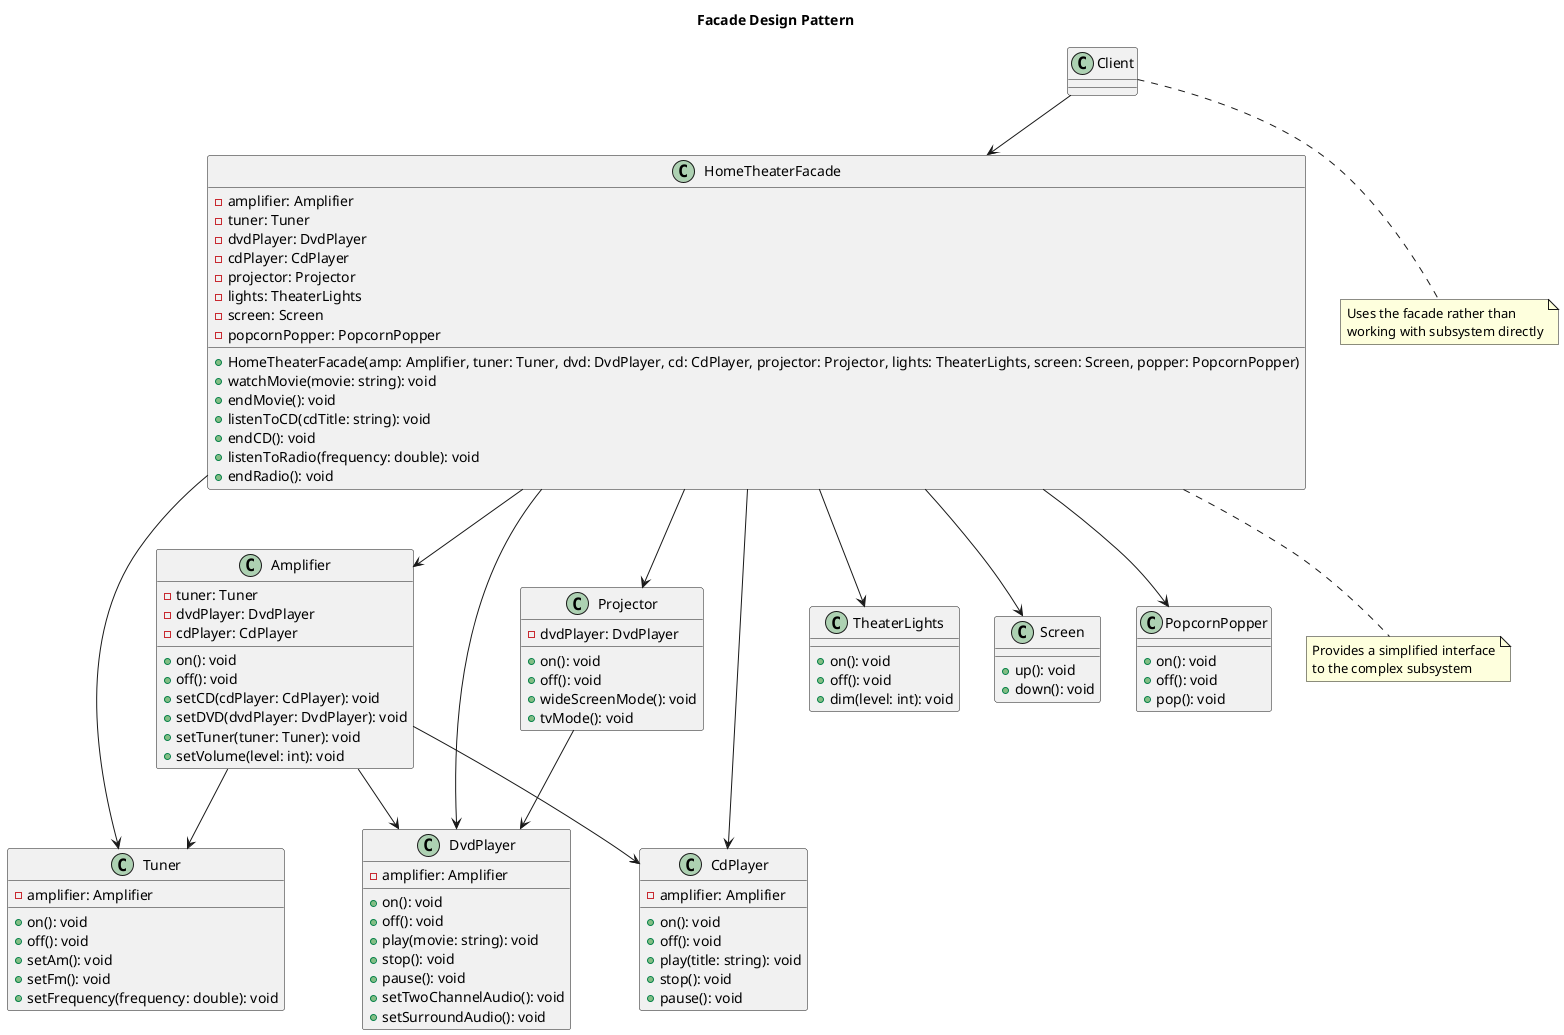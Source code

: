 @startuml Facade Pattern
' Description: Facade design pattern implementation for simplifying complex systems
' Tags: facade, design pattern, structural pattern

title Facade Design Pattern

class "HomeTheaterFacade" {
  -amplifier: Amplifier
  -tuner: Tuner
  -dvdPlayer: DvdPlayer
  -cdPlayer: CdPlayer
  -projector: Projector
  -lights: TheaterLights
  -screen: Screen
  -popcornPopper: PopcornPopper
  +HomeTheaterFacade(amp: Amplifier, tuner: Tuner, dvd: DvdPlayer, cd: CdPlayer, projector: Projector, lights: TheaterLights, screen: Screen, popper: PopcornPopper)
  +watchMovie(movie: string): void
  +endMovie(): void
  +listenToCD(cdTitle: string): void
  +endCD(): void
  +listenToRadio(frequency: double): void
  +endRadio(): void
}

class "Amplifier" {
  -tuner: Tuner
  -dvdPlayer: DvdPlayer
  -cdPlayer: CdPlayer
  +on(): void
  +off(): void
  +setCD(cdPlayer: CdPlayer): void
  +setDVD(dvdPlayer: DvdPlayer): void
  +setTuner(tuner: Tuner): void
  +setVolume(level: int): void
}

class "Tuner" {
  -amplifier: Amplifier
  +on(): void
  +off(): void
  +setAm(): void
  +setFm(): void
  +setFrequency(frequency: double): void
}

class "DvdPlayer" {
  -amplifier: Amplifier
  +on(): void
  +off(): void
  +play(movie: string): void
  +stop(): void
  +pause(): void
  +setTwoChannelAudio(): void
  +setSurroundAudio(): void
}

class "CdPlayer" {
  -amplifier: Amplifier
  +on(): void
  +off(): void
  +play(title: string): void
  +stop(): void
  +pause(): void
}

class "Projector" {
  -dvdPlayer: DvdPlayer
  +on(): void
  +off(): void
  +wideScreenMode(): void
  +tvMode(): void
}

class "TheaterLights" {
  +on(): void
  +off(): void
  +dim(level: int): void
}

class "Screen" {
  +up(): void
  +down(): void
}

class "PopcornPopper" {
  +on(): void
  +off(): void
  +pop(): void
}

class "Client" {
}

Client --> HomeTheaterFacade
HomeTheaterFacade --> Amplifier
HomeTheaterFacade --> Tuner
HomeTheaterFacade --> DvdPlayer
HomeTheaterFacade --> CdPlayer
HomeTheaterFacade --> Projector
HomeTheaterFacade --> TheaterLights
HomeTheaterFacade --> Screen
HomeTheaterFacade --> PopcornPopper
Amplifier --> Tuner
Amplifier --> DvdPlayer
Amplifier --> CdPlayer
Projector --> DvdPlayer

note bottom of HomeTheaterFacade
  Provides a simplified interface
  to the complex subsystem
end note

note bottom of Client
  Uses the facade rather than
  working with subsystem directly
end note

@enduml